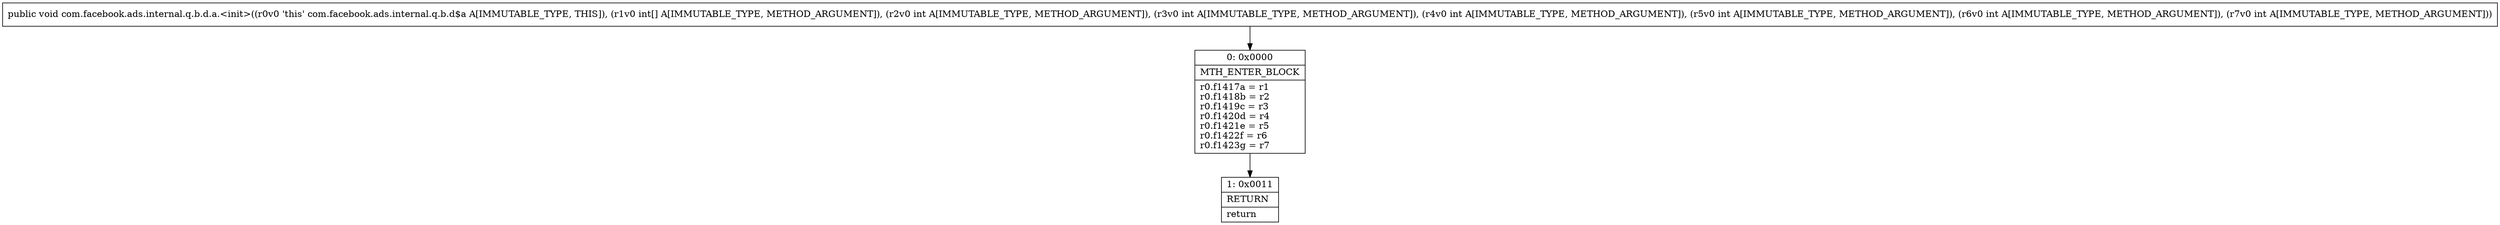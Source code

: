 digraph "CFG forcom.facebook.ads.internal.q.b.d.a.\<init\>([IIIIIII)V" {
Node_0 [shape=record,label="{0\:\ 0x0000|MTH_ENTER_BLOCK\l|r0.f1417a = r1\lr0.f1418b = r2\lr0.f1419c = r3\lr0.f1420d = r4\lr0.f1421e = r5\lr0.f1422f = r6\lr0.f1423g = r7\l}"];
Node_1 [shape=record,label="{1\:\ 0x0011|RETURN\l|return\l}"];
MethodNode[shape=record,label="{public void com.facebook.ads.internal.q.b.d.a.\<init\>((r0v0 'this' com.facebook.ads.internal.q.b.d$a A[IMMUTABLE_TYPE, THIS]), (r1v0 int[] A[IMMUTABLE_TYPE, METHOD_ARGUMENT]), (r2v0 int A[IMMUTABLE_TYPE, METHOD_ARGUMENT]), (r3v0 int A[IMMUTABLE_TYPE, METHOD_ARGUMENT]), (r4v0 int A[IMMUTABLE_TYPE, METHOD_ARGUMENT]), (r5v0 int A[IMMUTABLE_TYPE, METHOD_ARGUMENT]), (r6v0 int A[IMMUTABLE_TYPE, METHOD_ARGUMENT]), (r7v0 int A[IMMUTABLE_TYPE, METHOD_ARGUMENT])) }"];
MethodNode -> Node_0;
Node_0 -> Node_1;
}

